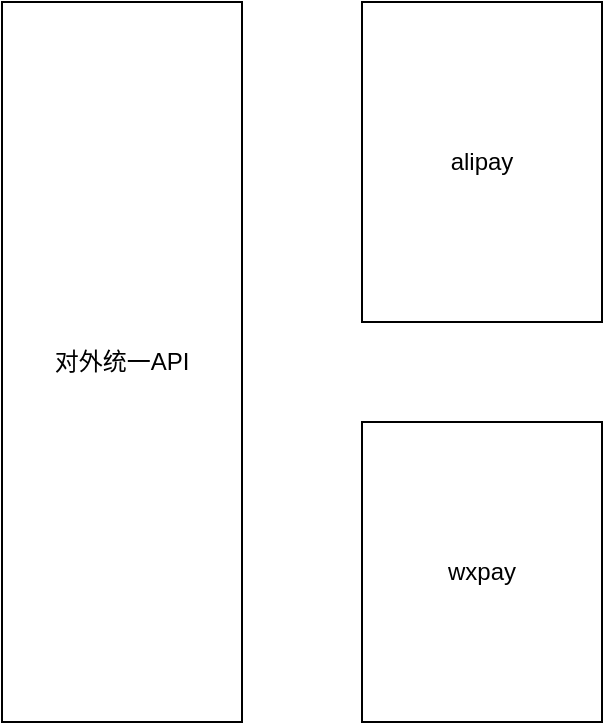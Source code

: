 <mxfile version="12.9.0" type="github">
  <diagram id="C5RBs43oDa-KdzZeNtuy" name="Page-1">
    <mxGraphModel dx="868" dy="450" grid="1" gridSize="10" guides="1" tooltips="1" connect="1" arrows="1" fold="1" page="1" pageScale="1" pageWidth="827" pageHeight="1169" math="0" shadow="0">
      <root>
        <mxCell id="WIyWlLk6GJQsqaUBKTNV-0" />
        <mxCell id="WIyWlLk6GJQsqaUBKTNV-1" parent="WIyWlLk6GJQsqaUBKTNV-0" />
        <mxCell id="Yg0EPJE7lUxGv_iyWviQ-0" value="对外统一API" style="rounded=0;whiteSpace=wrap;html=1;" vertex="1" parent="WIyWlLk6GJQsqaUBKTNV-1">
          <mxGeometry x="310" y="60" width="120" height="360" as="geometry" />
        </mxCell>
        <mxCell id="Yg0EPJE7lUxGv_iyWviQ-1" value="alipay" style="rounded=0;whiteSpace=wrap;html=1;" vertex="1" parent="WIyWlLk6GJQsqaUBKTNV-1">
          <mxGeometry x="490" y="60" width="120" height="160" as="geometry" />
        </mxCell>
        <mxCell id="Yg0EPJE7lUxGv_iyWviQ-2" value="wxpay" style="rounded=0;whiteSpace=wrap;html=1;" vertex="1" parent="WIyWlLk6GJQsqaUBKTNV-1">
          <mxGeometry x="490" y="270" width="120" height="150" as="geometry" />
        </mxCell>
      </root>
    </mxGraphModel>
  </diagram>
</mxfile>
